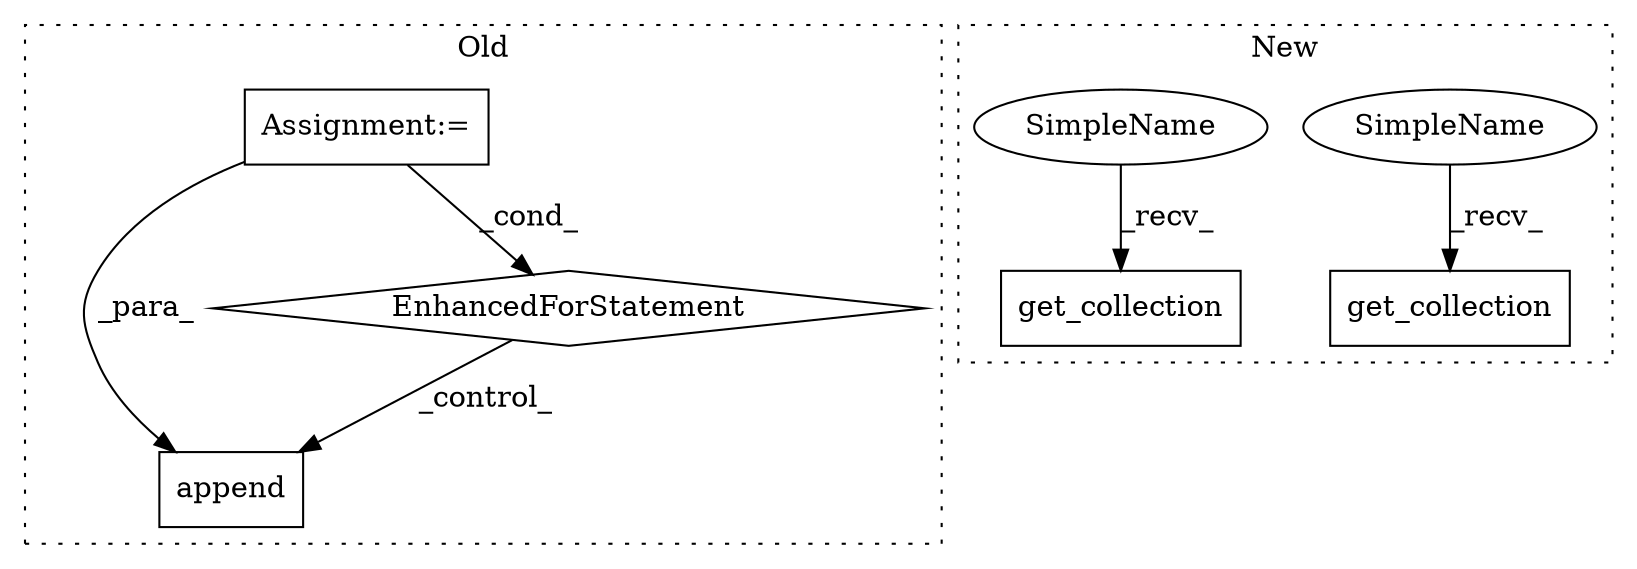 digraph G {
subgraph cluster0 {
1 [label="append" a="32" s="5194,5211" l="7,1" shape="box"];
3 [label="EnhancedForStatement" a="70" s="4868,4982" l="67,2" shape="diamond"];
5 [label="Assignment:=" a="7" s="4868,4982" l="67,2" shape="box"];
label = "Old";
style="dotted";
}
subgraph cluster1 {
2 [label="get_collection" a="32" s="3818,3852" l="15,1" shape="box"];
4 [label="get_collection" a="32" s="3879,3911" l="15,1" shape="box"];
6 [label="SimpleName" a="42" s="3807" l="10" shape="ellipse"];
7 [label="SimpleName" a="42" s="3868" l="10" shape="ellipse"];
label = "New";
style="dotted";
}
3 -> 1 [label="_control_"];
5 -> 1 [label="_para_"];
5 -> 3 [label="_cond_"];
6 -> 2 [label="_recv_"];
7 -> 4 [label="_recv_"];
}